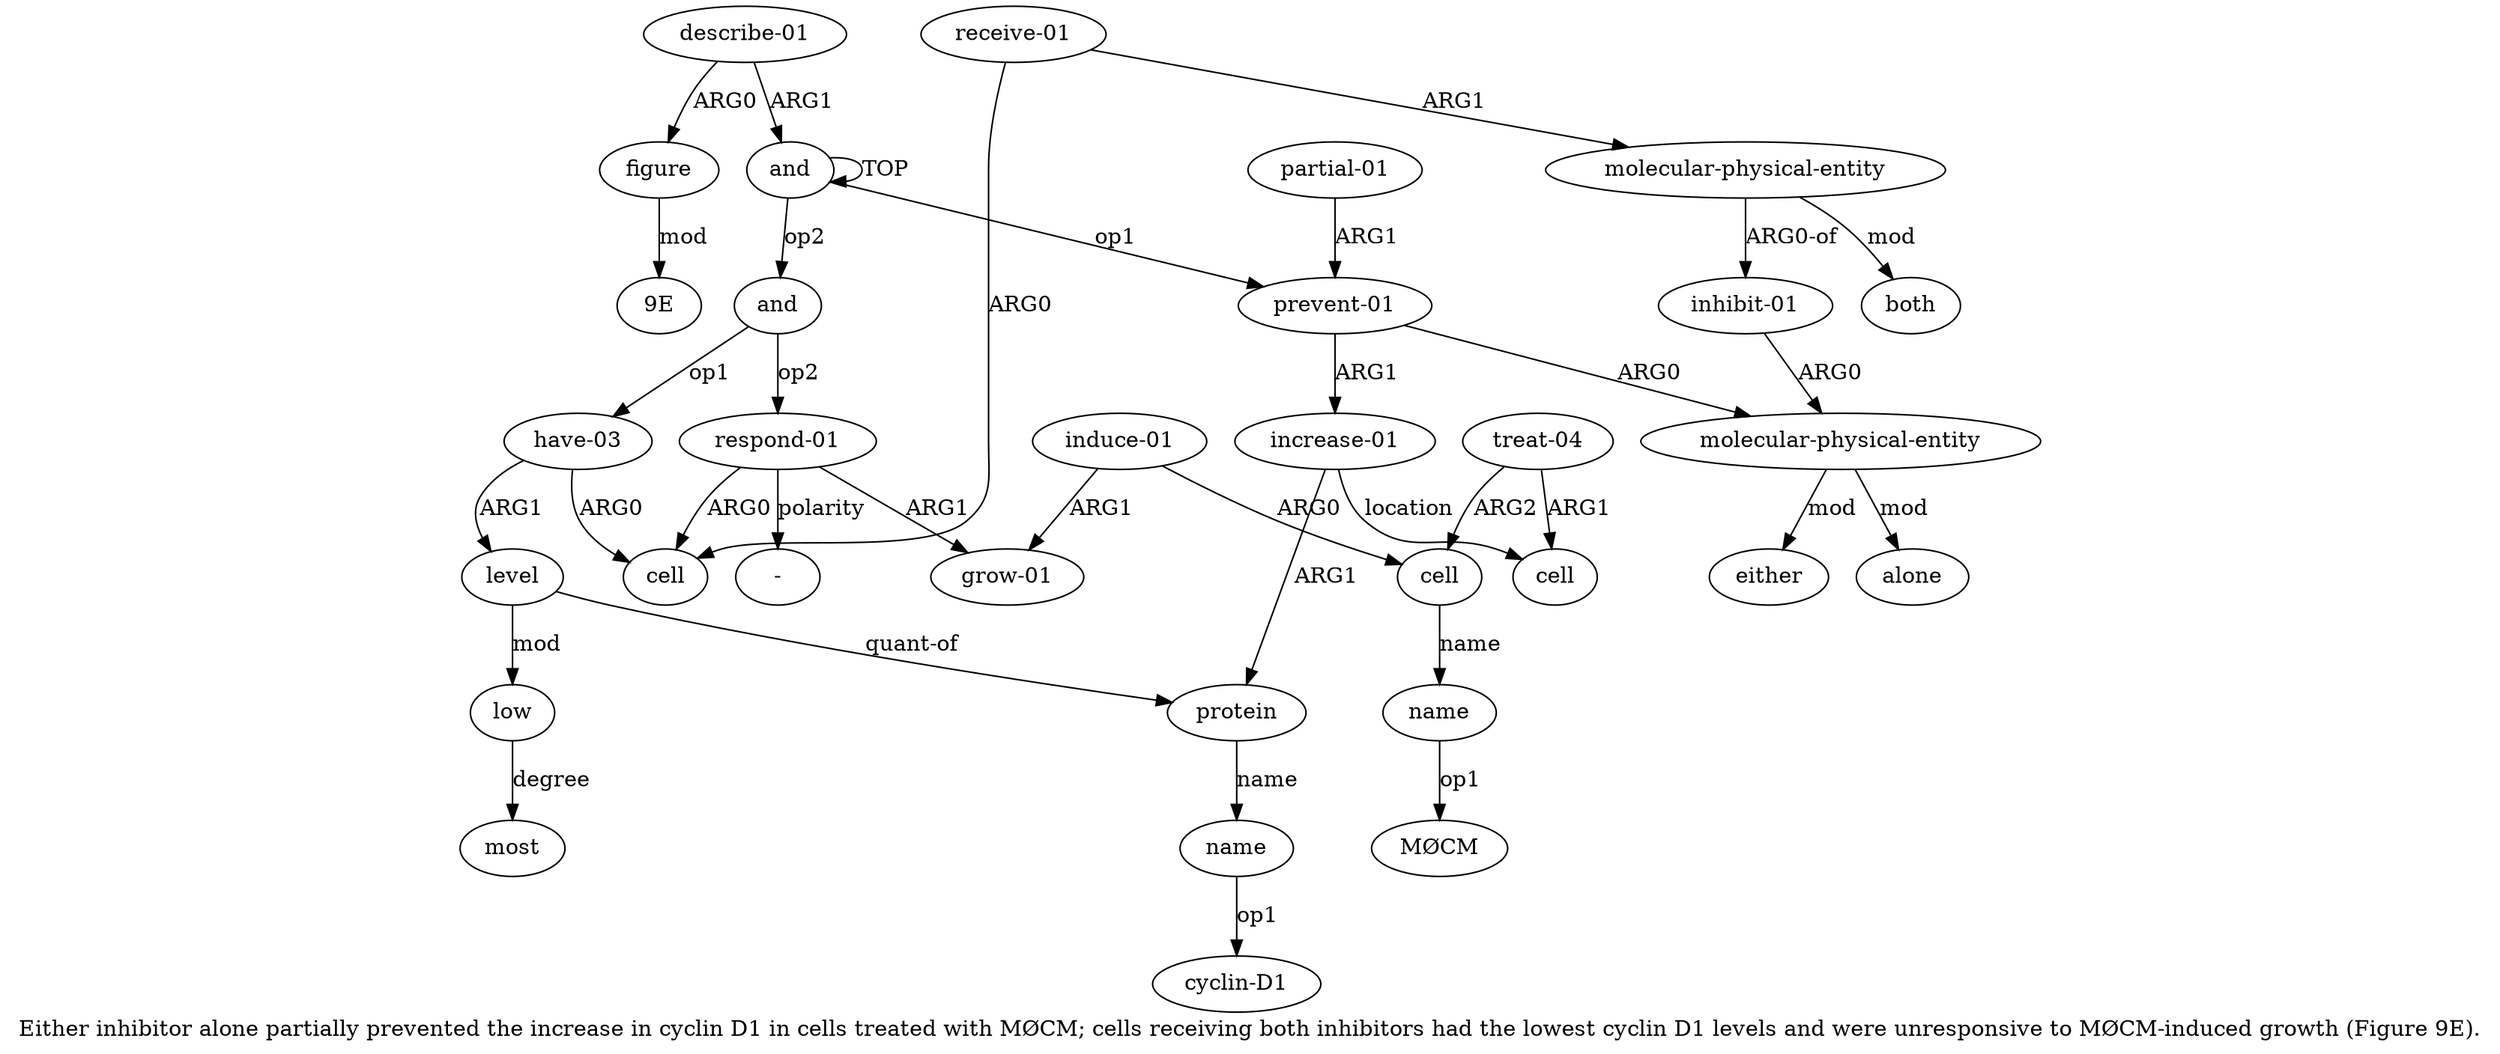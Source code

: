 digraph  {
	graph [label="Either inhibitor alone partially prevented the increase in cyclin D1 in cells treated with MØCM; cells receiving both inhibitors \
had the lowest cyclin D1 levels and were unresponsive to MØCM-induced growth (Figure 9E)."];
	node [label="\N"];
	a20	 [color=black,
		gold_ind=20,
		gold_label=level,
		label=level,
		test_ind=20,
		test_label=level];
	a21	 [color=black,
		gold_ind=21,
		gold_label=low,
		label=low,
		test_ind=21,
		test_label=low];
	a20 -> a21 [key=0,
	color=black,
	gold_label=mod,
	label=mod,
	test_label=mod];
a7 [color=black,
	gold_ind=7,
	gold_label=protein,
	label=protein,
	test_ind=7,
	test_label=protein];
a20 -> a7 [key=0,
color=black,
gold_label="quant-of",
label="quant-of",
test_label="quant-of"];
a22 [color=black,
gold_ind=22,
gold_label=most,
label=most,
test_ind=22,
test_label=most];
a21 -> a22 [key=0,
color=black,
gold_label=degree,
label=degree,
test_label=degree];
a23 [color=black,
gold_ind=23,
gold_label="respond-01",
label="respond-01",
test_ind=23,
test_label="respond-01"];
a24 [color=black,
gold_ind=24,
gold_label="grow-01",
label="grow-01",
test_ind=24,
test_label="grow-01"];
a23 -> a24 [key=0,
color=black,
gold_label=ARG1,
label=ARG1,
test_label=ARG1];
a16 [color=black,
gold_ind=16,
gold_label=cell,
label=cell,
test_ind=16,
test_label=cell];
a23 -> a16 [key=0,
color=black,
gold_label=ARG0,
label=ARG0,
test_label=ARG0];
"a23 -" [color=black,
gold_ind=-1,
gold_label="-",
label="-",
test_ind=-1,
test_label="-"];
a23 -> "a23 -" [key=0,
color=black,
gold_label=polarity,
label=polarity,
test_label=polarity];
a25 [color=black,
gold_ind=25,
gold_label="induce-01",
label="induce-01",
test_ind=25,
test_label="induce-01"];
a25 -> a24 [key=0,
color=black,
gold_label=ARG1,
label=ARG1,
test_label=ARG1];
a11 [color=black,
gold_ind=11,
gold_label=cell,
label=cell,
test_ind=11,
test_label=cell];
a25 -> a11 [key=0,
color=black,
gold_label=ARG0,
label=ARG0,
test_label=ARG0];
a26 [color=black,
gold_ind=26,
gold_label="describe-01",
label="describe-01",
test_ind=26,
test_label="describe-01"];
a27 [color=black,
gold_ind=27,
gold_label=figure,
label=figure,
test_ind=27,
test_label=figure];
a26 -> a27 [key=0,
color=black,
gold_label=ARG0,
label=ARG0,
test_label=ARG0];
a0 [color=black,
gold_ind=0,
gold_label=and,
label=and,
test_ind=0,
test_label=and];
a26 -> a0 [key=0,
color=black,
gold_label=ARG1,
label=ARG1,
test_label=ARG1];
"a27 9E" [color=black,
gold_ind=-1,
gold_label="9E",
label="9E",
test_ind=-1,
test_label="9E"];
a27 -> "a27 9E" [key=0,
color=black,
gold_label=mod,
label=mod,
test_label=mod];
"a8 cyclin-D1" [color=black,
gold_ind=-1,
gold_label="cyclin-D1",
label="cyclin-D1",
test_ind=-1,
test_label="cyclin-D1"];
a15 [color=black,
gold_ind=15,
gold_label="have-03",
label="have-03",
test_ind=15,
test_label="have-03"];
a15 -> a20 [key=0,
color=black,
gold_label=ARG1,
label=ARG1,
test_label=ARG1];
a15 -> a16 [key=0,
color=black,
gold_label=ARG0,
label=ARG0,
test_label=ARG0];
a14 [color=black,
gold_ind=14,
gold_label=and,
label=and,
test_ind=14,
test_label=and];
a14 -> a23 [key=0,
color=black,
gold_label=op2,
label=op2,
test_label=op2];
a14 -> a15 [key=0,
color=black,
gold_label=op1,
label=op1,
test_label=op1];
a17 [color=black,
gold_ind=17,
gold_label="receive-01",
label="receive-01",
test_ind=17,
test_label="receive-01"];
a17 -> a16 [key=0,
color=black,
gold_label=ARG0,
label=ARG0,
test_label=ARG0];
a18 [color=black,
gold_ind=18,
gold_label="molecular-physical-entity",
label="molecular-physical-entity",
test_ind=18,
test_label="molecular-physical-entity"];
a17 -> a18 [key=0,
color=black,
gold_label=ARG1,
label=ARG1,
test_label=ARG1];
a12 [color=black,
gold_ind=12,
gold_label=name,
label=name,
test_ind=12,
test_label=name];
a11 -> a12 [key=0,
color=black,
gold_label=name,
label=name,
test_label=name];
a10 [color=black,
gold_ind=10,
gold_label="treat-04",
label="treat-04",
test_ind=10,
test_label="treat-04"];
a10 -> a11 [key=0,
color=black,
gold_label=ARG2,
label=ARG2,
test_label=ARG2];
a9 [color=black,
gold_ind=9,
gold_label=cell,
label=cell,
test_ind=9,
test_label=cell];
a10 -> a9 [key=0,
color=black,
gold_label=ARG1,
label=ARG1,
test_label=ARG1];
a13 [color=black,
gold_ind=13,
gold_label="partial-01",
label="partial-01",
test_ind=13,
test_label="partial-01"];
a1 [color=black,
gold_ind=1,
gold_label="prevent-01",
label="prevent-01",
test_ind=1,
test_label="prevent-01"];
a13 -> a1 [key=0,
color=black,
gold_label=ARG1,
label=ARG1,
test_label=ARG1];
"a12 MØCM" [color=black,
gold_ind=-1,
gold_label=MØCM,
label=MØCM,
test_ind=-1,
test_label=MØCM];
a12 -> "a12 MØCM" [key=0,
color=black,
gold_label=op1,
label=op1,
test_label=op1];
a19 [color=black,
gold_ind=19,
gold_label=both,
label=both,
test_ind=19,
test_label=both];
a18 -> a19 [key=0,
color=black,
gold_label=mod,
label=mod,
test_label=mod];
a3 [color=black,
gold_ind=3,
gold_label="inhibit-01",
label="inhibit-01",
test_ind=3,
test_label="inhibit-01"];
a18 -> a3 [key=0,
color=black,
gold_label="ARG0-of",
label="ARG0-of",
test_label="ARG0-of"];
a2 [color=black,
gold_ind=2,
gold_label="molecular-physical-entity",
label="molecular-physical-entity",
test_ind=2,
test_label="molecular-physical-entity"];
a1 -> a2 [key=0,
color=black,
gold_label=ARG0,
label=ARG0,
test_label=ARG0];
a6 [color=black,
gold_ind=6,
gold_label="increase-01",
label="increase-01",
test_ind=6,
test_label="increase-01"];
a1 -> a6 [key=0,
color=black,
gold_label=ARG1,
label=ARG1,
test_label=ARG1];
a0 -> a14 [key=0,
color=black,
gold_label=op2,
label=op2,
test_label=op2];
a0 -> a1 [key=0,
color=black,
gold_label=op1,
label=op1,
test_label=op1];
a0 -> a0 [key=0,
color=black,
gold_label=TOP,
label=TOP,
test_label=TOP];
a3 -> a2 [key=0,
color=black,
gold_label=ARG0,
label=ARG0,
test_label=ARG0];
a5 [color=black,
gold_ind=5,
gold_label=alone,
label=alone,
test_ind=5,
test_label=alone];
a2 -> a5 [key=0,
color=black,
gold_label=mod,
label=mod,
test_label=mod];
a4 [color=black,
gold_ind=4,
gold_label=either,
label=either,
test_ind=4,
test_label=either];
a2 -> a4 [key=0,
color=black,
gold_label=mod,
label=mod,
test_label=mod];
a8 [color=black,
gold_ind=8,
gold_label=name,
label=name,
test_ind=8,
test_label=name];
a7 -> a8 [key=0,
color=black,
gold_label=name,
label=name,
test_label=name];
a6 -> a7 [key=0,
color=black,
gold_label=ARG1,
label=ARG1,
test_label=ARG1];
a6 -> a9 [key=0,
color=black,
gold_label=location,
label=location,
test_label=location];
a8 -> "a8 cyclin-D1" [key=0,
color=black,
gold_label=op1,
label=op1,
test_label=op1];
}
